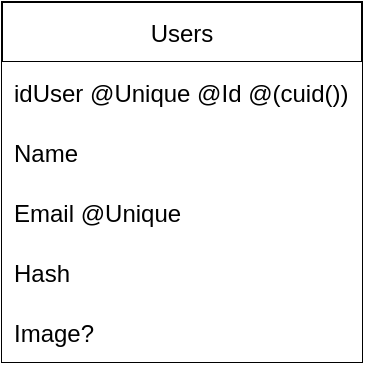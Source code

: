 <mxfile>
    <diagram id="n4tzidmDfkFtDFZKVT__" name="dabatase">
        <mxGraphModel dx="667" dy="340" grid="1" gridSize="10" guides="1" tooltips="1" connect="1" arrows="1" fold="1" page="1" pageScale="1" pageWidth="827" pageHeight="1169" math="0" shadow="0">
            <root>
                <mxCell id="0"/>
                <mxCell id="1" parent="0"/>
                <mxCell id="3" value="Users" style="swimlane;fontStyle=0;childLayout=stackLayout;horizontal=1;startSize=30;horizontalStack=0;resizeParent=1;resizeParentMax=0;resizeLast=0;collapsible=1;marginBottom=0;" vertex="1" parent="1">
                    <mxGeometry x="30" y="20" width="180" height="180" as="geometry"/>
                </mxCell>
                <mxCell id="4" value="idUser @Unique @Id @(cuid())" style="text;strokeColor=none;fillColor=#FFFFFF;align=left;verticalAlign=middle;spacingLeft=4;spacingRight=4;overflow=hidden;points=[[0,0.5],[1,0.5]];portConstraint=eastwest;rotatable=0;fontColor=#000000;" vertex="1" parent="3">
                    <mxGeometry y="30" width="180" height="30" as="geometry"/>
                </mxCell>
                <mxCell id="7" value="Name " style="text;strokeColor=none;fillColor=#FFFFFF;align=left;verticalAlign=middle;spacingLeft=4;spacingRight=4;overflow=hidden;points=[[0,0.5],[1,0.5]];portConstraint=eastwest;rotatable=0;fontColor=#000000;" vertex="1" parent="3">
                    <mxGeometry y="60" width="180" height="30" as="geometry"/>
                </mxCell>
                <mxCell id="13" value="Email @Unique" style="text;strokeColor=none;fillColor=#FFFFFF;align=left;verticalAlign=middle;spacingLeft=4;spacingRight=4;overflow=hidden;points=[[0,0.5],[1,0.5]];portConstraint=eastwest;rotatable=0;fontColor=#000000;" vertex="1" parent="3">
                    <mxGeometry y="90" width="180" height="30" as="geometry"/>
                </mxCell>
                <mxCell id="14" value="Hash" style="text;strokeColor=none;fillColor=#FFFFFF;align=left;verticalAlign=middle;spacingLeft=4;spacingRight=4;overflow=hidden;points=[[0,0.5],[1,0.5]];portConstraint=eastwest;rotatable=0;fontColor=#000000;" vertex="1" parent="3">
                    <mxGeometry y="120" width="180" height="30" as="geometry"/>
                </mxCell>
                <mxCell id="15" value="Image?" style="text;strokeColor=none;fillColor=#FFFFFF;align=left;verticalAlign=middle;spacingLeft=4;spacingRight=4;overflow=hidden;points=[[0,0.5],[1,0.5]];portConstraint=eastwest;rotatable=0;fontColor=#000000;" vertex="1" parent="3">
                    <mxGeometry y="150" width="180" height="30" as="geometry"/>
                </mxCell>
            </root>
        </mxGraphModel>
    </diagram>
</mxfile>